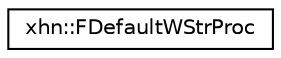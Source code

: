 digraph "Graphical Class Hierarchy"
{
  edge [fontname="Helvetica",fontsize="10",labelfontname="Helvetica",labelfontsize="10"];
  node [fontname="Helvetica",fontsize="10",shape=record];
  rankdir="LR";
  Node1 [label="xhn::FDefaultWStrProc",height=0.2,width=0.4,color="black", fillcolor="white", style="filled",URL="$structxhn_1_1_f_default_w_str_proc.html"];
}
